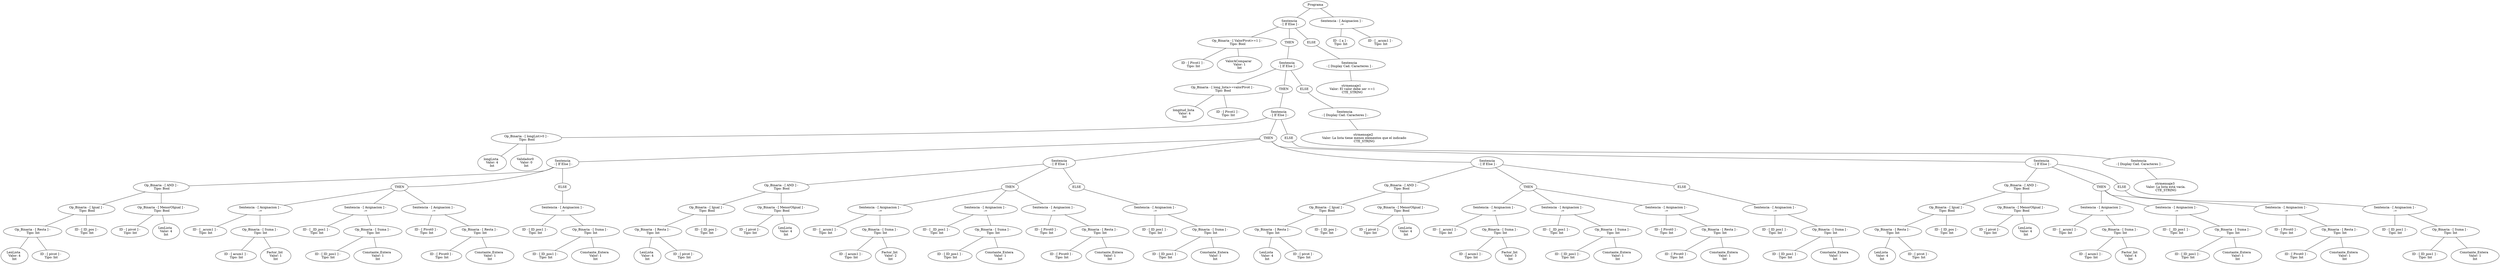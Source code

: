 graph G {nodo_programa[label="Programa"]
nodo_1583206109[label="Sentencia
 - [ If Else ] -"]
nodo_programa--nodo_1583206109
nodo_1049001039[label=" Op_Binaria - [ ValorPivot>=1 ] - 
 Tipo: Bool"]
nodo_1583206109--nodo_1049001039
nodo_1161525929[label=" ID - [ Pivot1 ] - 
 Tipo: Int"]
nodo_1049001039--nodo_1161525929
nodo_531141396[label="ValorAComparar  
 Valor: 1 
Int"]
nodo_1049001039--nodo_531141396
nodo_15832061091[label="THEN"]
nodo_1583206109--nodo_15832061091
nodo_791907610[label="Sentencia
 - [ If Else ] -"]
nodo_15832061091--nodo_791907610
nodo_584771767[label=" Op_Binaria - [ long_lista>=valorPivot ] - 
 Tipo: Bool"]
nodo_791907610--nodo_584771767
nodo_1009393783[label="longitud_lista  
 Valor: 4 
Int"]
nodo_584771767--nodo_1009393783
nodo_1740715221[label=" ID - [ Pivot1 ] - 
 Tipo: Int"]
nodo_584771767--nodo_1740715221
nodo_7919076101[label="THEN"]
nodo_791907610--nodo_7919076101
nodo_1411989098[label="Sentencia
 - [ If Else ] -"]
nodo_7919076101--nodo_1411989098
nodo_566487816[label=" Op_Binaria - [ longList>0 ] - 
 Tipo: Bool"]
nodo_1411989098--nodo_566487816
nodo_1275547359[label="longLista  
 Valor: 4 
Int"]
nodo_566487816--nodo_1275547359
nodo_571390998[label="Validador0  
 Valor: 0 
Int"]
nodo_566487816--nodo_571390998
nodo_14119890981[label="THEN"]
nodo_1411989098--nodo_14119890981
nodo_1061751891[label="Sentencia
 - [ If Else ] -"]
nodo_14119890981--nodo_1061751891
nodo_23866137[label=" Op_Binaria - [ AND ] - 
 Tipo: Bool"]
nodo_1061751891--nodo_23866137
nodo_2003561565[label=" Op_Binaria - [ Igual ] - 
 Tipo: Bool"]
nodo_23866137--nodo_2003561565
nodo_550633642[label=" Op_Binaria - [ Resta ] - 
 Tipo: Int"]
nodo_2003561565--nodo_550633642
nodo_1460583287[label="LenLista  
 Valor: 4 
Int"]
nodo_550633642--nodo_1460583287
nodo_928675436[label=" ID - [ pivot ] - 
 Tipo: Int"]
nodo_550633642--nodo_928675436
nodo_528182750[label=" ID - [ ID_pos ] - 
 Tipo: Int"]
nodo_2003561565--nodo_528182750
nodo_790428107[label=" Op_Binaria - [ MenorOIgual ] - 
 Tipo: Bool"]
nodo_23866137--nodo_790428107
nodo_225127004[label=" ID - [ pivot ] - 
 Tipo: Int"]
nodo_790428107--nodo_225127004
nodo_1776731275[label="LenLista  
 Valor: 4 
Int"]
nodo_790428107--nodo_1776731275
nodo_10617518911[label="THEN"]
nodo_1061751891--nodo_10617518911
nodo_766988788[label="Sentencia - [ Asignacion ] -
 :="]
nodo_10617518911--nodo_766988788
nodo_1705850664[label=" ID - [ _acum1 ] - 
 Tipo: Int"]
nodo_766988788--nodo_1705850664
nodo_826329099[label=" Op_Binaria - [ Suma ] - 
 Tipo: Int"]
nodo_766988788--nodo_826329099
nodo_1851621428[label=" ID - [ acum1 ] - 
 Tipo: Int"]
nodo_826329099--nodo_1851621428
nodo_2031378920[label="Factor_Int  
 Valor: 1 
Int"]
nodo_826329099--nodo_2031378920
nodo_2037531898[label="Sentencia - [ Asignacion ] -
 :="]
nodo_10617518911--nodo_2037531898
nodo_1969891467[label=" ID - [ _ID_pos1 ] - 
 Tipo: Int"]
nodo_2037531898--nodo_1969891467
nodo_1121826493[label=" Op_Binaria - [ Suma ] - 
 Tipo: Int"]
nodo_2037531898--nodo_1121826493
nodo_1073992434[label=" ID - [ ID_pos1 ] - 
 Tipo: Int"]
nodo_1121826493--nodo_1073992434
nodo_733813660[label="Constante_Entera  
 Valor: 1 
Int"]
nodo_1121826493--nodo_733813660
nodo_263671824[label="Sentencia - [ Asignacion ] -
 :="]
nodo_10617518911--nodo_263671824
nodo_552630021[label=" ID - [ Pivot0 ] - 
 Tipo: Int"]
nodo_263671824--nodo_552630021
nodo_2117776811[label=" Op_Binaria - [ Resta ] - 
 Tipo: Int"]
nodo_263671824--nodo_2117776811
nodo_1024995339[label=" ID - [ Pivot0 ] - 
 Tipo: Int"]
nodo_2117776811--nodo_1024995339
nodo_135970920[label="Constante_Entera  
 Valor: 1 
Int"]
nodo_2117776811--nodo_135970920
nodo_10617518912[label="ELSE"]
nodo_1061751891--nodo_10617518912
nodo_728876593[label="Sentencia - [ Asignacion ] -
 :="]
nodo_10617518912--nodo_728876593
nodo_13478169[label=" ID - [ ID_pos1 ] - 
 Tipo: Int"]
nodo_728876593--nodo_13478169
nodo_2083080547[label=" Op_Binaria - [ Suma ] - 
 Tipo: Int"]
nodo_728876593--nodo_2083080547
nodo_577687310[label=" ID - [ ID_pos1 ] - 
 Tipo: Int"]
nodo_2083080547--nodo_577687310
nodo_118215996[label="Constante_Entera  
 Valor: 1 
Int"]
nodo_2083080547--nodo_118215996
nodo_1784881573[label="Sentencia
 - [ If Else ] -"]
nodo_14119890981--nodo_1784881573
nodo_1555505115[label=" Op_Binaria - [ AND ] - 
 Tipo: Bool"]
nodo_1784881573--nodo_1555505115
nodo_141929980[label=" Op_Binaria - [ Igual ] - 
 Tipo: Bool"]
nodo_1555505115--nodo_141929980
nodo_1359887355[label=" Op_Binaria - [ Resta ] - 
 Tipo: Int"]
nodo_141929980--nodo_1359887355
nodo_571688566[label="LenLista  
 Valor: 4 
Int"]
nodo_1359887355--nodo_571688566
nodo_1178524712[label=" ID - [ pivot ] - 
 Tipo: Int"]
nodo_1359887355--nodo_1178524712
nodo_1669436254[label=" ID - [ ID_pos ] - 
 Tipo: Int"]
nodo_141929980--nodo_1669436254
nodo_1139846454[label=" Op_Binaria - [ MenorOIgual ] - 
 Tipo: Bool"]
nodo_1555505115--nodo_1139846454
nodo_2078827464[label=" ID - [ pivot ] - 
 Tipo: Int"]
nodo_1139846454--nodo_2078827464
nodo_1258766081[label="LenLista  
 Valor: 4 
Int"]
nodo_1139846454--nodo_1258766081
nodo_17848815731[label="THEN"]
nodo_1784881573--nodo_17848815731
nodo_611540572[label="Sentencia - [ Asignacion ] -
 :="]
nodo_17848815731--nodo_611540572
nodo_1655492345[label=" ID - [ _acum1 ] - 
 Tipo: Int"]
nodo_611540572--nodo_1655492345
nodo_1524762439[label=" Op_Binaria - [ Suma ] - 
 Tipo: Int"]
nodo_611540572--nodo_1524762439
nodo_686801965[label=" ID - [ acum1 ] - 
 Tipo: Int"]
nodo_1524762439--nodo_686801965
nodo_1274997385[label="Factor_Int  
 Valor: 2 
Int"]
nodo_1524762439--nodo_1274997385
nodo_374402770[label="Sentencia - [ Asignacion ] -
 :="]
nodo_17848815731--nodo_374402770
nodo_302981607[label=" ID - [ _ID_pos1 ] - 
 Tipo: Int"]
nodo_374402770--nodo_302981607
nodo_1486734558[label=" Op_Binaria - [ Suma ] - 
 Tipo: Int"]
nodo_374402770--nodo_1486734558
nodo_243641676[label=" ID - [ ID_pos1 ] - 
 Tipo: Int"]
nodo_1486734558--nodo_243641676
nodo_531817520[label="Constante_Entera  
 Valor: 1 
Int"]
nodo_1486734558--nodo_531817520
nodo_1960439352[label="Sentencia - [ Asignacion ] -
 :="]
nodo_17848815731--nodo_1960439352
nodo_1121222473[label=" ID - [ Pivot0 ] - 
 Tipo: Int"]
nodo_1960439352--nodo_1121222473
nodo_1637373330[label=" Op_Binaria - [ Resta ] - 
 Tipo: Int"]
nodo_1960439352--nodo_1637373330
nodo_1761853173[label=" ID - [ Pivot0 ] - 
 Tipo: Int"]
nodo_1637373330--nodo_1761853173
nodo_1385178563[label="Constante_Entera  
 Valor: 1 
Int"]
nodo_1637373330--nodo_1385178563
nodo_17848815732[label="ELSE"]
nodo_1784881573--nodo_17848815732
nodo_861873903[label="Sentencia - [ Asignacion ] -
 :="]
nodo_17848815732--nodo_861873903
nodo_273207763[label=" ID - [ ID_pos1 ] - 
 Tipo: Int"]
nodo_861873903--nodo_273207763
nodo_1682452793[label=" Op_Binaria - [ Suma ] - 
 Tipo: Int"]
nodo_861873903--nodo_1682452793
nodo_933604942[label=" ID - [ ID_pos1 ] - 
 Tipo: Int"]
nodo_1682452793--nodo_933604942
nodo_2097647115[label="Constante_Entera  
 Valor: 1 
Int"]
nodo_1682452793--nodo_2097647115
nodo_731319857[label="Sentencia
 - [ If Else ] -"]
nodo_14119890981--nodo_731319857
nodo_250819459[label=" Op_Binaria - [ AND ] - 
 Tipo: Bool"]
nodo_731319857--nodo_250819459
nodo_348007373[label=" Op_Binaria - [ Igual ] - 
 Tipo: Bool"]
nodo_250819459--nodo_348007373
nodo_1435011207[label=" Op_Binaria - [ Resta ] - 
 Tipo: Int"]
nodo_348007373--nodo_1435011207
nodo_1191043713[label="LenLista  
 Valor: 4 
Int"]
nodo_1435011207--nodo_1191043713
nodo_1367719670[label=" ID - [ pivot ] - 
 Tipo: Int"]
nodo_1435011207--nodo_1367719670
nodo_880805704[label=" ID - [ ID_pos ] - 
 Tipo: Int"]
nodo_348007373--nodo_880805704
nodo_626884079[label=" Op_Binaria - [ MenorOIgual ] - 
 Tipo: Bool"]
nodo_250819459--nodo_626884079
nodo_211647023[label=" ID - [ pivot ] - 
 Tipo: Int"]
nodo_626884079--nodo_211647023
nodo_1880295236[label="LenLista  
 Valor: 4 
Int"]
nodo_626884079--nodo_1880295236
nodo_7313198571[label="THEN"]
nodo_731319857--nodo_7313198571
nodo_1151198281[label="Sentencia - [ Asignacion ] -
 :="]
nodo_7313198571--nodo_1151198281
nodo_182537008[label=" ID - [ _acum1 ] - 
 Tipo: Int"]
nodo_1151198281--nodo_182537008
nodo_1833567297[label=" Op_Binaria - [ Suma ] - 
 Tipo: Int"]
nodo_1151198281--nodo_1833567297
nodo_84613003[label=" ID - [ acum1 ] - 
 Tipo: Int"]
nodo_1833567297--nodo_84613003
nodo_141116225[label="Factor_Int  
 Valor: 3 
Int"]
nodo_1833567297--nodo_141116225
nodo_782177487[label="Sentencia - [ Asignacion ] -
 :="]
nodo_7313198571--nodo_782177487
nodo_774337255[label=" ID - [ _ID_pos1 ] - 
 Tipo: Int"]
nodo_782177487--nodo_774337255
nodo_334627694[label=" Op_Binaria - [ Suma ] - 
 Tipo: Int"]
nodo_782177487--nodo_334627694
nodo_1318648276[label=" ID - [ ID_pos1 ] - 
 Tipo: Int"]
nodo_334627694--nodo_1318648276
nodo_418887076[label="Constante_Entera  
 Valor: 1 
Int"]
nodo_334627694--nodo_418887076
nodo_231889943[label="Sentencia - [ Asignacion ] -
 :="]
nodo_7313198571--nodo_231889943
nodo_246990768[label=" ID - [ Pivot0 ] - 
 Tipo: Int"]
nodo_231889943--nodo_246990768
nodo_132635114[label=" Op_Binaria - [ Resta ] - 
 Tipo: Int"]
nodo_231889943--nodo_132635114
nodo_580388391[label=" ID - [ Pivot0 ] - 
 Tipo: Int"]
nodo_132635114--nodo_580388391
nodo_1026933895[label="Constante_Entera  
 Valor: 1 
Int"]
nodo_132635114--nodo_1026933895
nodo_7313198572[label="ELSE"]
nodo_731319857--nodo_7313198572
nodo_1979187670[label="Sentencia - [ Asignacion ] -
 :="]
nodo_7313198572--nodo_1979187670
nodo_1281994250[label=" ID - [ ID_pos1 ] - 
 Tipo: Int"]
nodo_1979187670--nodo_1281994250
nodo_782377118[label=" Op_Binaria - [ Suma ] - 
 Tipo: Int"]
nodo_1979187670--nodo_782377118
nodo_1025562673[label=" ID - [ ID_pos1 ] - 
 Tipo: Int"]
nodo_782377118--nodo_1025562673
nodo_140744946[label="Constante_Entera  
 Valor: 1 
Int"]
nodo_782377118--nodo_140744946
nodo_167472650[label="Sentencia
 - [ If Else ] -"]
nodo_14119890981--nodo_167472650
nodo_920787323[label=" Op_Binaria - [ AND ] - 
 Tipo: Bool"]
nodo_167472650--nodo_920787323
nodo_221822662[label=" Op_Binaria - [ Igual ] - 
 Tipo: Bool"]
nodo_920787323--nodo_221822662
nodo_419955611[label=" Op_Binaria - [ Resta ] - 
 Tipo: Int"]
nodo_221822662--nodo_419955611
nodo_1263646094[label="LenLista  
 Valor: 4 
Int"]
nodo_419955611--nodo_1263646094
nodo_1843283038[label=" ID - [ pivot ] - 
 Tipo: Int"]
nodo_419955611--nodo_1843283038
nodo_626526637[label=" ID - [ ID_pos ] - 
 Tipo: Int"]
nodo_221822662--nodo_626526637
nodo_2081800774[label=" Op_Binaria - [ MenorOIgual ] - 
 Tipo: Bool"]
nodo_920787323--nodo_2081800774
nodo_984544655[label=" ID - [ pivot ] - 
 Tipo: Int"]
nodo_2081800774--nodo_984544655
nodo_634239536[label="LenLista  
 Valor: 4 
Int"]
nodo_2081800774--nodo_634239536
nodo_1674726501[label="THEN"]
nodo_167472650--nodo_1674726501
nodo_1077795397[label="Sentencia - [ Asignacion ] -
 :="]
nodo_1674726501--nodo_1077795397
nodo_317204470[label=" ID - [ _acum1 ] - 
 Tipo: Int"]
nodo_1077795397--nodo_317204470
nodo_1604827817[label=" Op_Binaria - [ Suma ] - 
 Tipo: Int"]
nodo_1077795397--nodo_1604827817
nodo_393447255[label=" ID - [ acum1 ] - 
 Tipo: Int"]
nodo_1604827817--nodo_393447255
nodo_1378384005[label="Factor_Int  
 Valor: 4 
Int"]
nodo_1604827817--nodo_1378384005
nodo_959617038[label="Sentencia - [ Asignacion ] -
 :="]
nodo_1674726501--nodo_959617038
nodo_1781976905[label=" ID - [ _ID_pos1 ] - 
 Tipo: Int"]
nodo_959617038--nodo_1781976905
nodo_145113684[label=" Op_Binaria - [ Suma ] - 
 Tipo: Int"]
nodo_959617038--nodo_145113684
nodo_56894760[label=" ID - [ ID_pos1 ] - 
 Tipo: Int"]
nodo_145113684--nodo_56894760
nodo_784023458[label="Constante_Entera  
 Valor: 1 
Int"]
nodo_145113684--nodo_784023458
nodo_1915482555[label="Sentencia - [ Asignacion ] -
 :="]
nodo_1674726501--nodo_1915482555
nodo_1210431816[label=" ID - [ Pivot0 ] - 
 Tipo: Int"]
nodo_1915482555--nodo_1210431816
nodo_1783273473[label=" Op_Binaria - [ Resta ] - 
 Tipo: Int"]
nodo_1915482555--nodo_1783273473
nodo_503053509[label=" ID - [ Pivot0 ] - 
 Tipo: Int"]
nodo_1783273473--nodo_503053509
nodo_821059816[label="Constante_Entera  
 Valor: 1 
Int"]
nodo_1783273473--nodo_821059816
nodo_1674726502[label="ELSE"]
nodo_167472650--nodo_1674726502
nodo_1434087495[label="Sentencia - [ Asignacion ] -
 :="]
nodo_1674726502--nodo_1434087495
nodo_1808687225[label=" ID - [ ID_pos1 ] - 
 Tipo: Int"]
nodo_1434087495--nodo_1808687225
nodo_697410577[label=" Op_Binaria - [ Suma ] - 
 Tipo: Int"]
nodo_1434087495--nodo_697410577
nodo_450197227[label=" ID - [ ID_pos1 ] - 
 Tipo: Int"]
nodo_697410577--nodo_450197227
nodo_481023422[label="Constante_Entera  
 Valor: 1 
Int"]
nodo_697410577--nodo_481023422
nodo_14119890982[label="ELSE"]
nodo_1411989098--nodo_14119890982
nodo_75412474[label="Sentencia
 - [ Display Cad. Caracteres ] -"]
nodo_14119890982--nodo_75412474
nodo_543895112[label="strmensaje3  
 Valor: La lista está vacía. 
CTE_STRING"]
nodo_75412474--nodo_543895112
nodo_7919076102[label="ELSE"]
nodo_791907610--nodo_7919076102
nodo_288913024[label="Sentencia
 - [ Display Cad. Caracteres ] -"]
nodo_7919076102--nodo_288913024
nodo_1400653628[label="strmensaje2  
 Valor: La lista tiene menos elementos que el indicado 
CTE_STRING"]
nodo_288913024--nodo_1400653628
nodo_15832061092[label="ELSE"]
nodo_1583206109--nodo_15832061092
nodo_577560522[label="Sentencia
 - [ Display Cad. Caracteres ] -"]
nodo_15832061092--nodo_577560522
nodo_1535945889[label="strmensaje1  
 Valor: El valor debe ser >=1 
CTE_STRING"]
nodo_577560522--nodo_1535945889
nodo_571719448[label="Sentencia - [ Asignacion ] -
 :="]
nodo_programa--nodo_571719448
nodo_156388646[label=" ID - [ a ] - 
 Tipo: Int"]
nodo_571719448--nodo_156388646
nodo_942063255[label=" ID - [ _acum1 ] - 
 Tipo: Int"]
nodo_571719448--nodo_942063255
}

